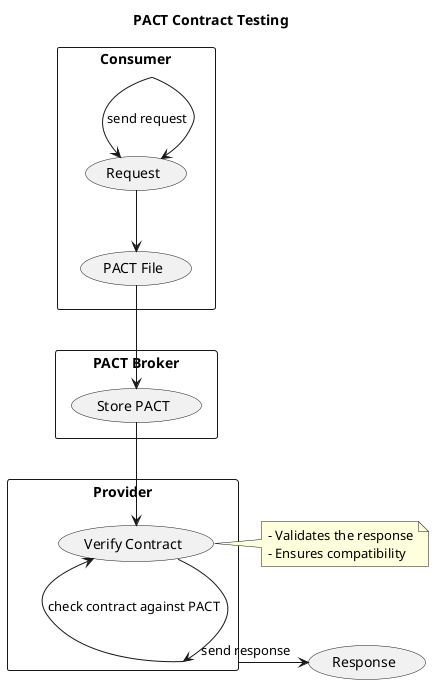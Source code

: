 @startuml
title PACT Contract Testing

actor Consumer
actor Provider

rectangle "Consumer" {
    Consumer --> (Request)
    (Request) --> (PACT File)
}

rectangle "PACT Broker" {
    (PACT File) --> (Store PACT)
}

rectangle "Provider" {
    (Store PACT) --> (Verify Contract)
    (Verify Contract) --> Provider
}

Consumer -> (Request) : send request
Provider -> (Response) : send response
Provider -> (Verify Contract) : check contract against PACT

note right of (Verify Contract)
  - Validates the response
  - Ensures compatibility
end note

@enduml
